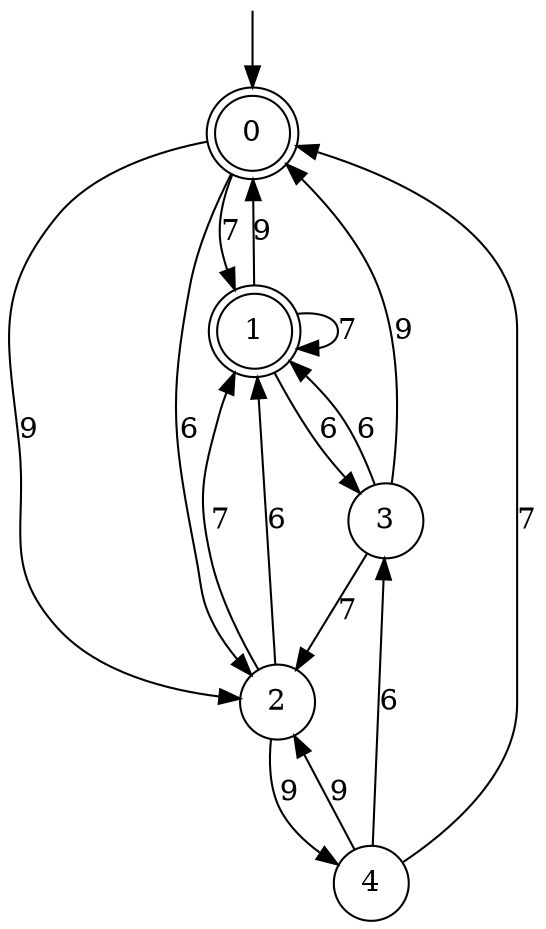 digraph g {

	s0 [shape="doublecircle" label="0"];
	s1 [shape="doublecircle" label="1"];
	s2 [shape="circle" label="2"];
	s3 [shape="circle" label="3"];
	s4 [shape="circle" label="4"];
	s0 -> s1 [label="7"];
	s0 -> s2 [label="9"];
	s0 -> s2 [label="6"];
	s1 -> s1 [label="7"];
	s1 -> s0 [label="9"];
	s1 -> s3 [label="6"];
	s2 -> s1 [label="7"];
	s2 -> s4 [label="9"];
	s2 -> s1 [label="6"];
	s3 -> s2 [label="7"];
	s3 -> s0 [label="9"];
	s3 -> s1 [label="6"];
	s4 -> s0 [label="7"];
	s4 -> s2 [label="9"];
	s4 -> s3 [label="6"];

__start0 [label="" shape="none" width="0" height="0"];
__start0 -> s0;

}
